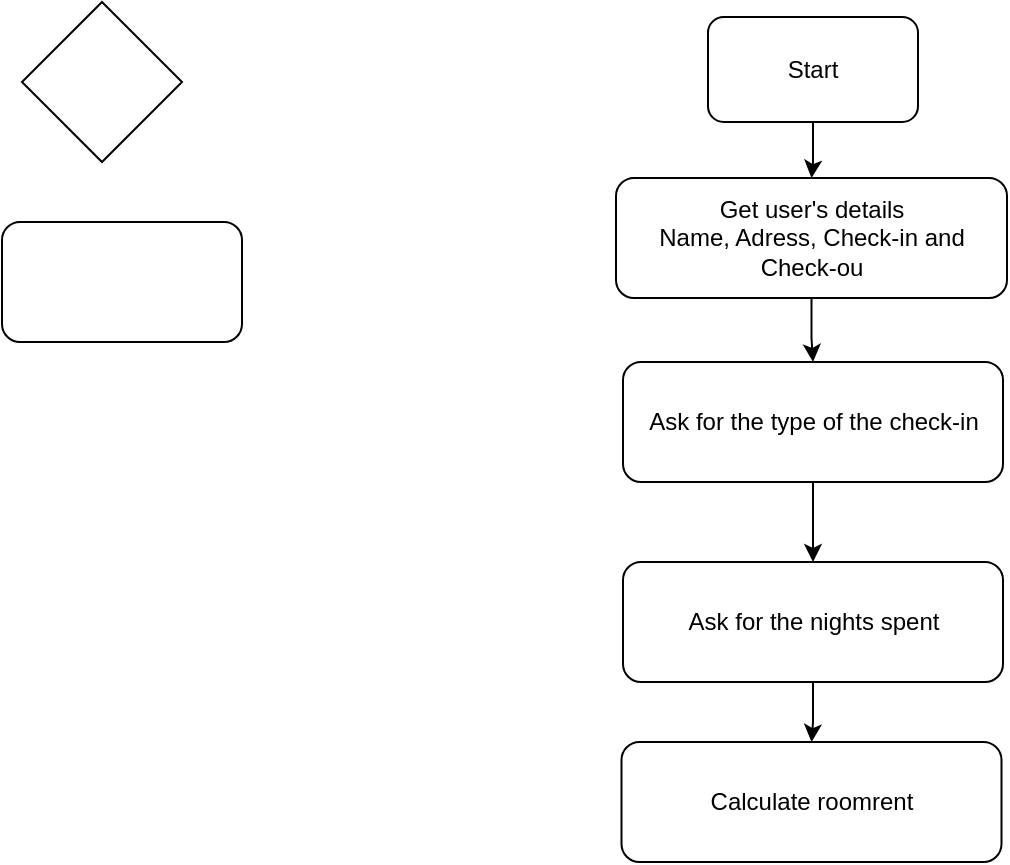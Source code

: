 <mxfile version="20.3.0" type="device"><diagram id="noBiFy3wOc1JuXyiB70l" name="Page-1"><mxGraphModel dx="854" dy="354" grid="1" gridSize="10" guides="1" tooltips="1" connect="1" arrows="1" fold="1" page="1" pageScale="1" pageWidth="850" pageHeight="1100" math="0" shadow="0"><root><mxCell id="0"/><mxCell id="1" parent="0"/><mxCell id="fAOvAhZDr4UZdSEfyjCi-6" value="" style="edgeStyle=orthogonalEdgeStyle;rounded=0;orthogonalLoop=1;jettySize=auto;html=1;" edge="1" parent="1" source="fAOvAhZDr4UZdSEfyjCi-2" target="fAOvAhZDr4UZdSEfyjCi-5"><mxGeometry relative="1" as="geometry"/></mxCell><mxCell id="fAOvAhZDr4UZdSEfyjCi-2" value="Start" style="rounded=1;whiteSpace=wrap;html=1;" vertex="1" parent="1"><mxGeometry x="373" y="17.5" width="105" height="52.5" as="geometry"/></mxCell><mxCell id="fAOvAhZDr4UZdSEfyjCi-3" value="" style="rhombus;whiteSpace=wrap;html=1;" vertex="1" parent="1"><mxGeometry x="30" y="10" width="80" height="80" as="geometry"/></mxCell><mxCell id="fAOvAhZDr4UZdSEfyjCi-4" value="" style="rounded=1;whiteSpace=wrap;html=1;" vertex="1" parent="1"><mxGeometry x="20" y="120" width="120" height="60" as="geometry"/></mxCell><mxCell id="fAOvAhZDr4UZdSEfyjCi-8" value="" style="edgeStyle=orthogonalEdgeStyle;rounded=0;orthogonalLoop=1;jettySize=auto;html=1;" edge="1" parent="1" source="fAOvAhZDr4UZdSEfyjCi-5" target="fAOvAhZDr4UZdSEfyjCi-7"><mxGeometry relative="1" as="geometry"/></mxCell><mxCell id="fAOvAhZDr4UZdSEfyjCi-5" value="Get user's details&lt;br&gt;Name, Adress, Check-in and Check-ou" style="whiteSpace=wrap;html=1;rounded=1;" vertex="1" parent="1"><mxGeometry x="327" y="98" width="195.5" height="60" as="geometry"/></mxCell><mxCell id="fAOvAhZDr4UZdSEfyjCi-10" value="" style="edgeStyle=orthogonalEdgeStyle;rounded=0;orthogonalLoop=1;jettySize=auto;html=1;" edge="1" parent="1" source="fAOvAhZDr4UZdSEfyjCi-7" target="fAOvAhZDr4UZdSEfyjCi-9"><mxGeometry relative="1" as="geometry"/></mxCell><mxCell id="fAOvAhZDr4UZdSEfyjCi-7" value="Ask for the type of the check-in" style="whiteSpace=wrap;html=1;rounded=1;" vertex="1" parent="1"><mxGeometry x="330.5" y="190" width="190" height="60" as="geometry"/></mxCell><mxCell id="fAOvAhZDr4UZdSEfyjCi-12" value="" style="edgeStyle=orthogonalEdgeStyle;rounded=0;orthogonalLoop=1;jettySize=auto;html=1;" edge="1" parent="1" source="fAOvAhZDr4UZdSEfyjCi-9" target="fAOvAhZDr4UZdSEfyjCi-11"><mxGeometry relative="1" as="geometry"/></mxCell><mxCell id="fAOvAhZDr4UZdSEfyjCi-9" value="Ask for the nights spent" style="whiteSpace=wrap;html=1;rounded=1;" vertex="1" parent="1"><mxGeometry x="330.5" y="290" width="190" height="60" as="geometry"/></mxCell><mxCell id="fAOvAhZDr4UZdSEfyjCi-11" value="Calculate roomrent" style="whiteSpace=wrap;html=1;rounded=1;" vertex="1" parent="1"><mxGeometry x="329.75" y="380" width="190" height="60" as="geometry"/></mxCell></root></mxGraphModel></diagram></mxfile>